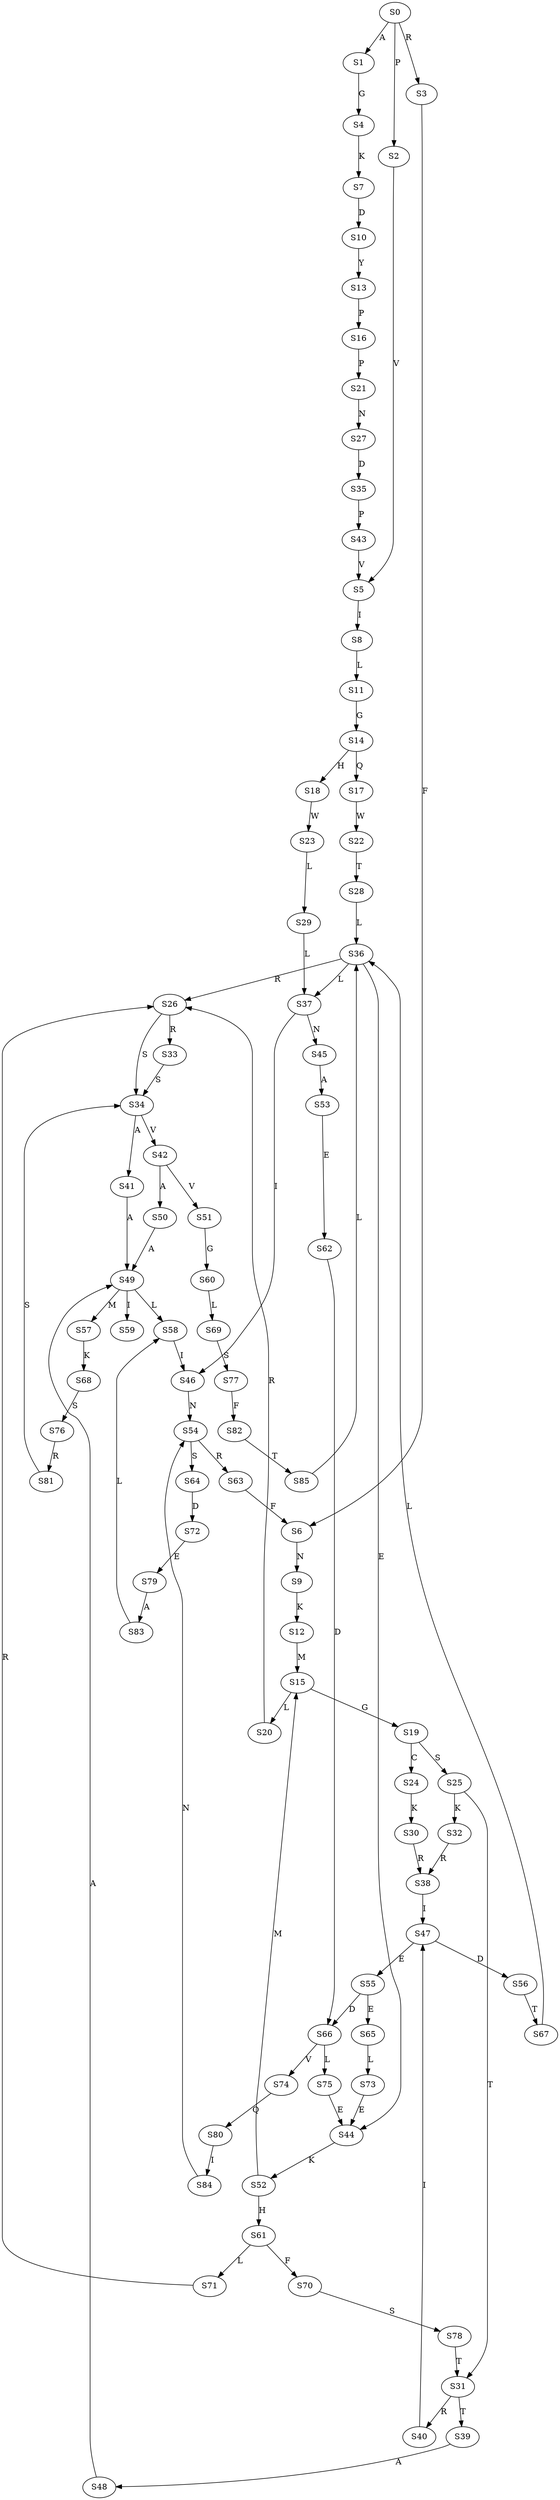 strict digraph  {
	S0 -> S1 [ label = A ];
	S0 -> S2 [ label = P ];
	S0 -> S3 [ label = R ];
	S1 -> S4 [ label = G ];
	S2 -> S5 [ label = V ];
	S3 -> S6 [ label = F ];
	S4 -> S7 [ label = K ];
	S5 -> S8 [ label = I ];
	S6 -> S9 [ label = N ];
	S7 -> S10 [ label = D ];
	S8 -> S11 [ label = L ];
	S9 -> S12 [ label = K ];
	S10 -> S13 [ label = Y ];
	S11 -> S14 [ label = G ];
	S12 -> S15 [ label = M ];
	S13 -> S16 [ label = P ];
	S14 -> S17 [ label = Q ];
	S14 -> S18 [ label = H ];
	S15 -> S19 [ label = G ];
	S15 -> S20 [ label = L ];
	S16 -> S21 [ label = P ];
	S17 -> S22 [ label = W ];
	S18 -> S23 [ label = W ];
	S19 -> S24 [ label = C ];
	S19 -> S25 [ label = S ];
	S20 -> S26 [ label = R ];
	S21 -> S27 [ label = N ];
	S22 -> S28 [ label = T ];
	S23 -> S29 [ label = L ];
	S24 -> S30 [ label = K ];
	S25 -> S31 [ label = T ];
	S25 -> S32 [ label = K ];
	S26 -> S33 [ label = R ];
	S26 -> S34 [ label = S ];
	S27 -> S35 [ label = D ];
	S28 -> S36 [ label = L ];
	S29 -> S37 [ label = L ];
	S30 -> S38 [ label = R ];
	S31 -> S39 [ label = T ];
	S31 -> S40 [ label = R ];
	S32 -> S38 [ label = R ];
	S33 -> S34 [ label = S ];
	S34 -> S41 [ label = A ];
	S34 -> S42 [ label = V ];
	S35 -> S43 [ label = P ];
	S36 -> S37 [ label = L ];
	S36 -> S44 [ label = E ];
	S36 -> S26 [ label = R ];
	S37 -> S45 [ label = N ];
	S37 -> S46 [ label = I ];
	S38 -> S47 [ label = I ];
	S39 -> S48 [ label = A ];
	S40 -> S47 [ label = I ];
	S41 -> S49 [ label = A ];
	S42 -> S50 [ label = A ];
	S42 -> S51 [ label = V ];
	S43 -> S5 [ label = V ];
	S44 -> S52 [ label = K ];
	S45 -> S53 [ label = A ];
	S46 -> S54 [ label = N ];
	S47 -> S55 [ label = E ];
	S47 -> S56 [ label = D ];
	S48 -> S49 [ label = A ];
	S49 -> S57 [ label = M ];
	S49 -> S58 [ label = L ];
	S49 -> S59 [ label = I ];
	S50 -> S49 [ label = A ];
	S51 -> S60 [ label = G ];
	S52 -> S15 [ label = M ];
	S52 -> S61 [ label = H ];
	S53 -> S62 [ label = E ];
	S54 -> S63 [ label = R ];
	S54 -> S64 [ label = S ];
	S55 -> S65 [ label = E ];
	S55 -> S66 [ label = D ];
	S56 -> S67 [ label = T ];
	S57 -> S68 [ label = K ];
	S58 -> S46 [ label = I ];
	S60 -> S69 [ label = L ];
	S61 -> S70 [ label = F ];
	S61 -> S71 [ label = L ];
	S62 -> S66 [ label = D ];
	S63 -> S6 [ label = F ];
	S64 -> S72 [ label = D ];
	S65 -> S73 [ label = L ];
	S66 -> S74 [ label = V ];
	S66 -> S75 [ label = L ];
	S67 -> S36 [ label = L ];
	S68 -> S76 [ label = S ];
	S69 -> S77 [ label = S ];
	S70 -> S78 [ label = S ];
	S71 -> S26 [ label = R ];
	S72 -> S79 [ label = E ];
	S73 -> S44 [ label = E ];
	S74 -> S80 [ label = Q ];
	S75 -> S44 [ label = E ];
	S76 -> S81 [ label = R ];
	S77 -> S82 [ label = F ];
	S78 -> S31 [ label = T ];
	S79 -> S83 [ label = A ];
	S80 -> S84 [ label = I ];
	S81 -> S34 [ label = S ];
	S82 -> S85 [ label = T ];
	S83 -> S58 [ label = L ];
	S84 -> S54 [ label = N ];
	S85 -> S36 [ label = L ];
}
